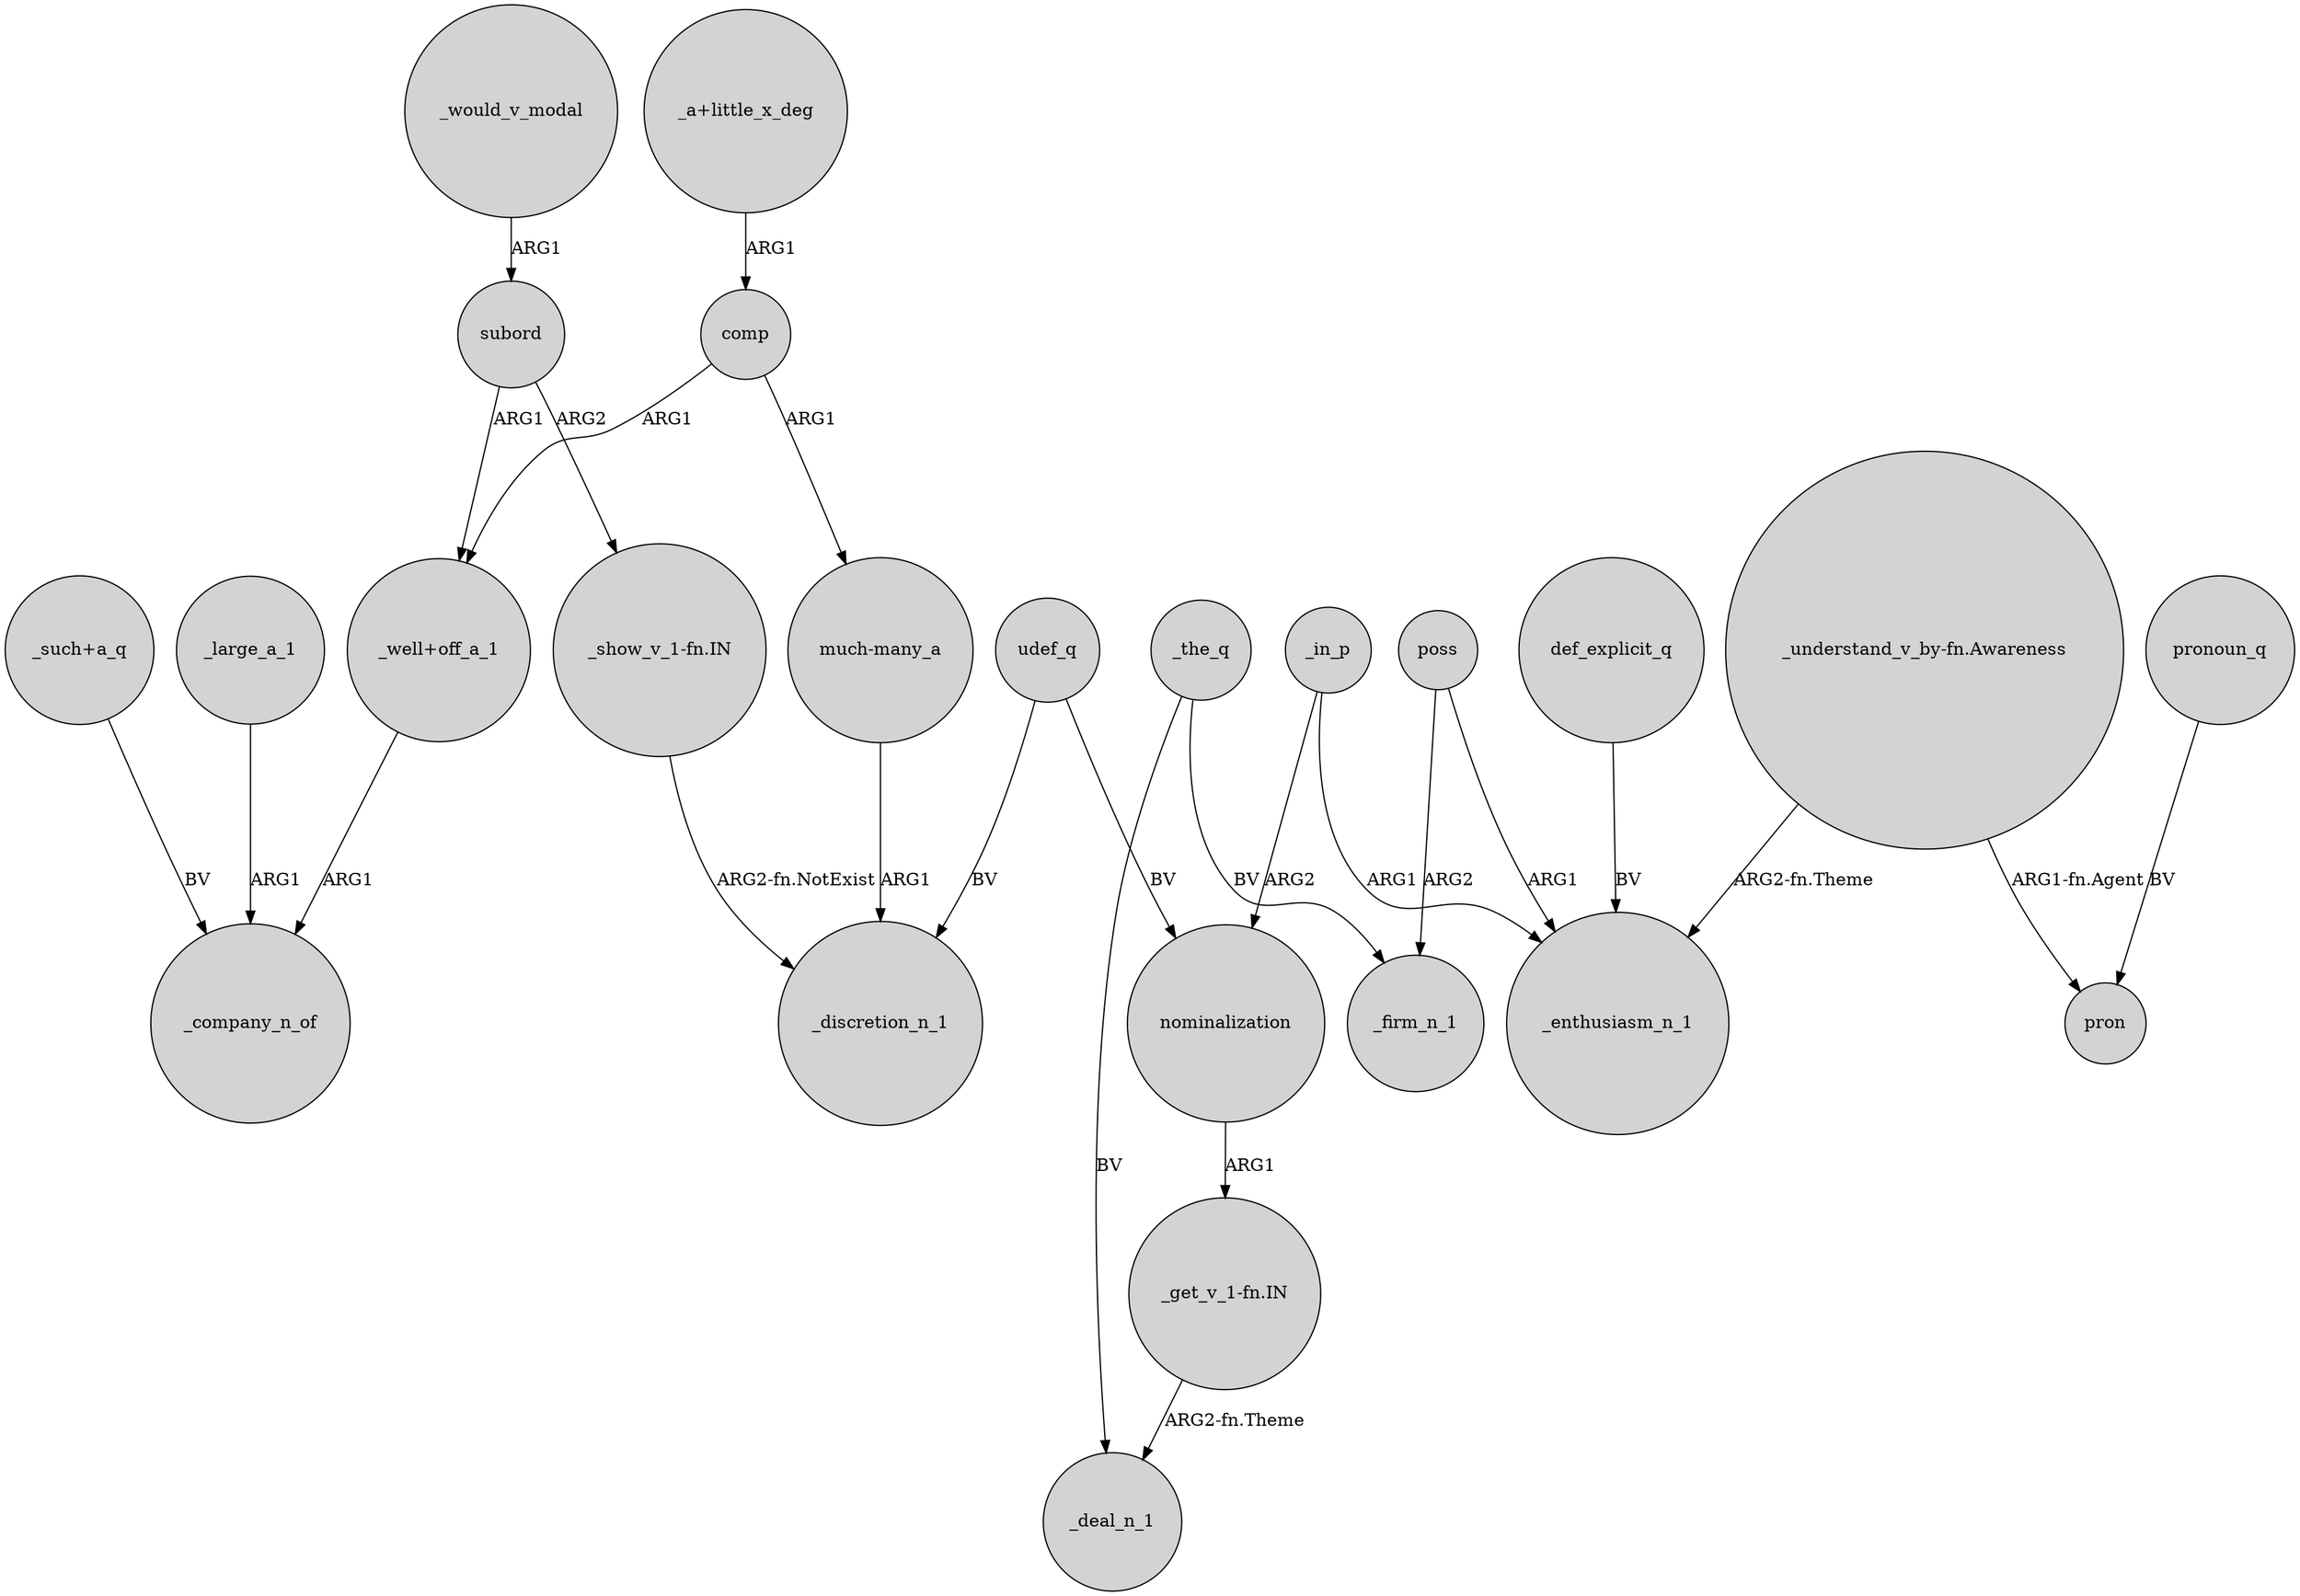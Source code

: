digraph {
	node [shape=circle style=filled]
	"_well+off_a_1" -> _company_n_of [label=ARG1]
	udef_q -> _discretion_n_1 [label=BV]
	subord -> "_well+off_a_1" [label=ARG1]
	"_understand_v_by-fn.Awareness" -> pron [label="ARG1-fn.Agent"]
	_the_q -> _deal_n_1 [label=BV]
	"_understand_v_by-fn.Awareness" -> _enthusiasm_n_1 [label="ARG2-fn.Theme"]
	"much-many_a" -> _discretion_n_1 [label=ARG1]
	subord -> "_show_v_1-fn.IN" [label=ARG2]
	_would_v_modal -> subord [label=ARG1]
	_in_p -> _enthusiasm_n_1 [label=ARG1]
	poss -> _enthusiasm_n_1 [label=ARG1]
	"_get_v_1-fn.IN" -> _deal_n_1 [label="ARG2-fn.Theme"]
	nominalization -> "_get_v_1-fn.IN" [label=ARG1]
	def_explicit_q -> _enthusiasm_n_1 [label=BV]
	pronoun_q -> pron [label=BV]
	"_such+a_q" -> _company_n_of [label=BV]
	comp -> "much-many_a" [label=ARG1]
	poss -> _firm_n_1 [label=ARG2]
	udef_q -> nominalization [label=BV]
	_the_q -> _firm_n_1 [label=BV]
	comp -> "_well+off_a_1" [label=ARG1]
	"_a+little_x_deg" -> comp [label=ARG1]
	"_show_v_1-fn.IN" -> _discretion_n_1 [label="ARG2-fn.NotExist"]
	_in_p -> nominalization [label=ARG2]
	_large_a_1 -> _company_n_of [label=ARG1]
}
